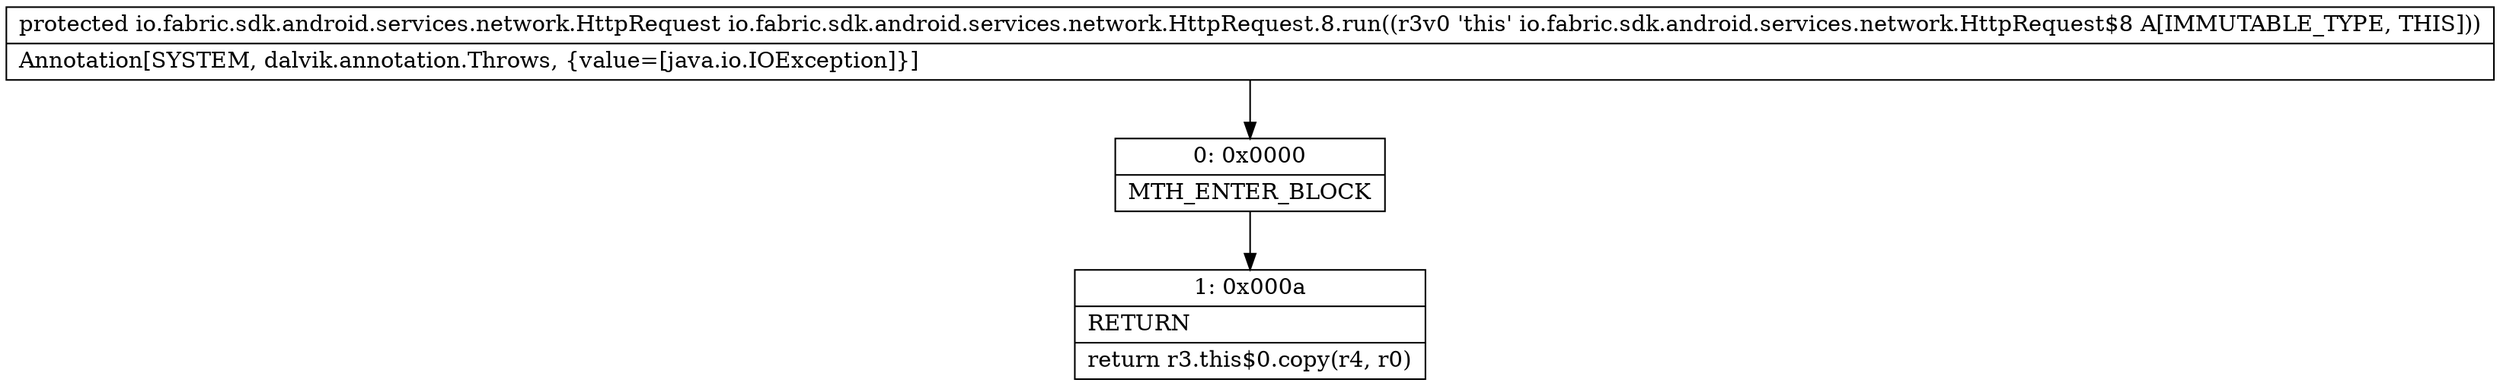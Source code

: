 digraph "CFG forio.fabric.sdk.android.services.network.HttpRequest.8.run()Lio\/fabric\/sdk\/android\/services\/network\/HttpRequest;" {
Node_0 [shape=record,label="{0\:\ 0x0000|MTH_ENTER_BLOCK\l}"];
Node_1 [shape=record,label="{1\:\ 0x000a|RETURN\l|return r3.this$0.copy(r4, r0)\l}"];
MethodNode[shape=record,label="{protected io.fabric.sdk.android.services.network.HttpRequest io.fabric.sdk.android.services.network.HttpRequest.8.run((r3v0 'this' io.fabric.sdk.android.services.network.HttpRequest$8 A[IMMUTABLE_TYPE, THIS]))  | Annotation[SYSTEM, dalvik.annotation.Throws, \{value=[java.io.IOException]\}]\l}"];
MethodNode -> Node_0;
Node_0 -> Node_1;
}

